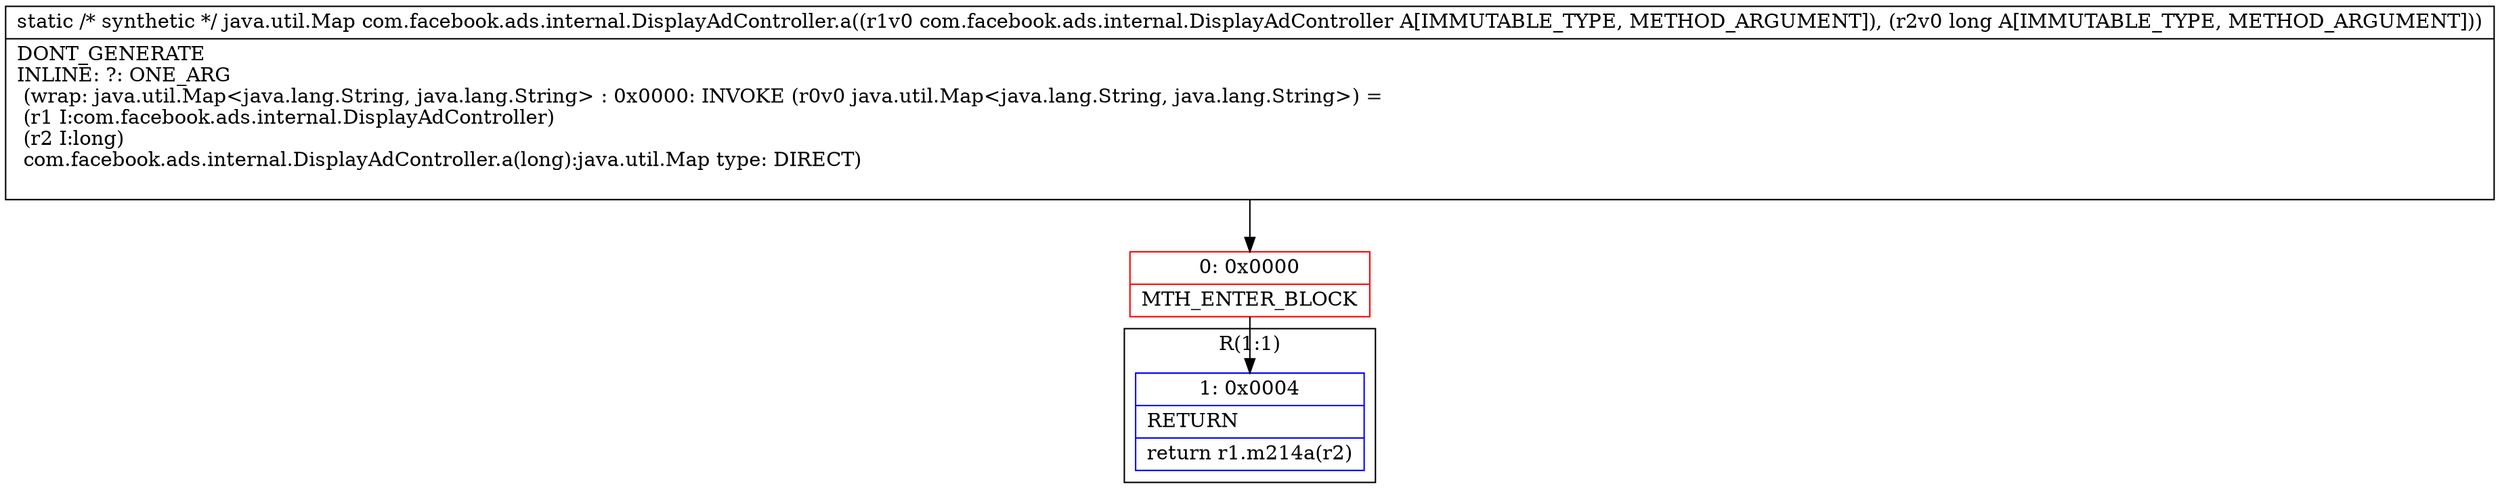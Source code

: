 digraph "CFG forcom.facebook.ads.internal.DisplayAdController.a(Lcom\/facebook\/ads\/internal\/DisplayAdController;J)Ljava\/util\/Map;" {
subgraph cluster_Region_123502130 {
label = "R(1:1)";
node [shape=record,color=blue];
Node_1 [shape=record,label="{1\:\ 0x0004|RETURN\l|return r1.m214a(r2)\l}"];
}
Node_0 [shape=record,color=red,label="{0\:\ 0x0000|MTH_ENTER_BLOCK\l}"];
MethodNode[shape=record,label="{static \/* synthetic *\/ java.util.Map com.facebook.ads.internal.DisplayAdController.a((r1v0 com.facebook.ads.internal.DisplayAdController A[IMMUTABLE_TYPE, METHOD_ARGUMENT]), (r2v0 long A[IMMUTABLE_TYPE, METHOD_ARGUMENT]))  | DONT_GENERATE\lINLINE: ?: ONE_ARG  \l  (wrap: java.util.Map\<java.lang.String, java.lang.String\> : 0x0000: INVOKE  (r0v0 java.util.Map\<java.lang.String, java.lang.String\>) = \l  (r1 I:com.facebook.ads.internal.DisplayAdController)\l  (r2 I:long)\l com.facebook.ads.internal.DisplayAdController.a(long):java.util.Map type: DIRECT)\l\l}"];
MethodNode -> Node_0;
Node_0 -> Node_1;
}

